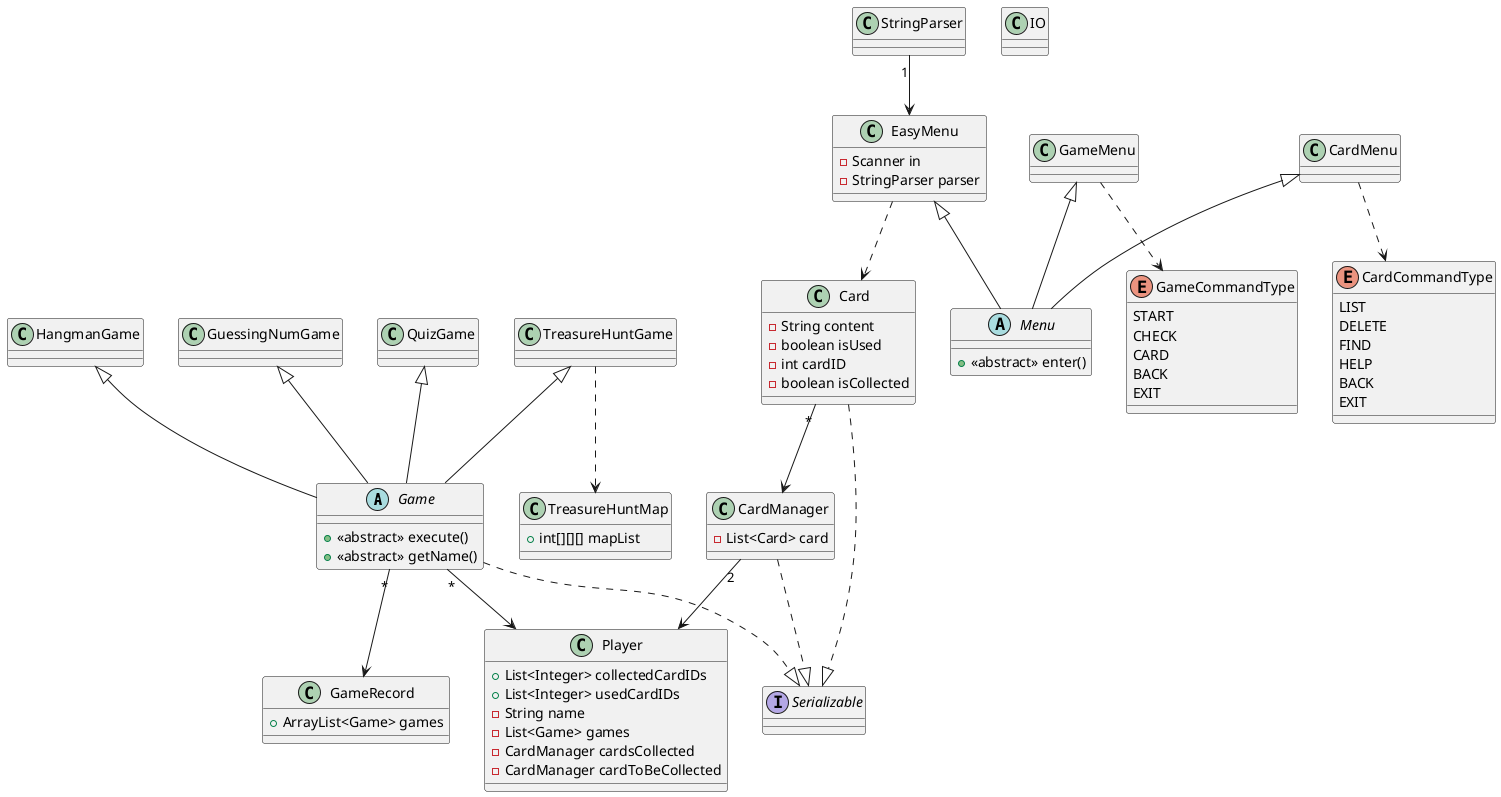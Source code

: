 @startuml
'https://plantuml.com/class-diagram

abstract class Game
abstract class Menu
interface Serializable

HangmanGame <|-- Game
GuessingNumGame <|-- Game
QuizGame <|-- Game
TreasureHuntGame <|-- Game

EasyMenu ..> Card
TreasureHuntGame ..> TreasureHuntMap
GameMenu ..> GameCommandType
CardMenu ..> CardCommandType

Card"*" --> CardManager
CardManager"2" --> Player
Game"*" --> GameRecord
Game"*" --> Player
StringParser"1" --> EasyMenu

CardMenu <|-- Menu
EasyMenu <|-- Menu
GameMenu <|-- Menu

Game..|> Serializable
Card..|> Serializable
CardManager..|>Serializable

abstract class Game {
+<<abstract>> execute()
+<<abstract>> getName()
}

abstract class Menu {
+<<abstract>> enter()
}

class Card {
-String content
-boolean isUsed
-int cardID
-boolean isCollected
}

class CardManager {
-List<Card> card
}

class GameRecord {
+ArrayList<Game> games
}

class EasyMenu {
-Scanner in
-StringParser parser
}

class TreasureHuntMap {
+int[][][] mapList
}

class IO{
}

class Player{
+List<Integer> collectedCardIDs
+List<Integer> usedCardIDs
-String name
-List<Game> games
-CardManager cardsCollected
-CardManager cardToBeCollected
}

enum CardCommandType {
LIST
DELETE
FIND
HELP
BACK
EXIT
}

enum GameCommandType {
START
CHECK
CARD
BACK
EXIT
}

@enduml